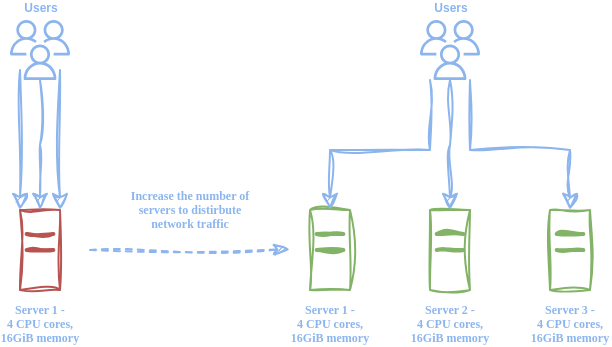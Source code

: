 <mxfile version="21.2.8" type="device" pages="2">
  <diagram name="Page-1" id="F6b45mlh2YlPmMmq8hf2">
    <mxGraphModel dx="494" dy="290" grid="1" gridSize="10" guides="1" tooltips="1" connect="1" arrows="1" fold="1" page="1" pageScale="1" pageWidth="850" pageHeight="1100" math="0" shadow="0">
      <root>
        <mxCell id="0" />
        <mxCell id="1" parent="0" />
        <mxCell id="6wNqSqXfvCQ5wzyr89gR-1" value="Server 1 -&#xa;4 CPU cores,&#xa;16GiB memory" style="group;strokeColor=#b85450;fontSize=6;labelPosition=center;verticalLabelPosition=bottom;align=center;verticalAlign=top;fontFamily=Verdana;sketch=1;curveFitting=1;jiggle=2;fillColor=none;fontStyle=1;fontColor=#8CB5EE;" parent="1" vertex="1" connectable="0">
          <mxGeometry x="85" y="180" width="20" height="40" as="geometry" />
        </mxCell>
        <mxCell id="6wNqSqXfvCQ5wzyr89gR-3" value="" style="line;strokeWidth=2;html=1;sketch=1;curveFitting=1;jiggle=2;strokeColor=#b85450;fillColor=#f8cecc;fontSize=6;fontStyle=1;fontColor=#8CB5EE;" parent="6wNqSqXfvCQ5wzyr89gR-1" vertex="1">
          <mxGeometry x="3.333" y="8" width="13.333" height="8" as="geometry" />
        </mxCell>
        <mxCell id="6wNqSqXfvCQ5wzyr89gR-4" value="" style="line;strokeWidth=2;html=1;sketch=1;curveFitting=1;jiggle=2;strokeColor=#b85450;fillColor=#f8cecc;fontSize=6;fontStyle=1;fontColor=#8CB5EE;" parent="6wNqSqXfvCQ5wzyr89gR-1" vertex="1">
          <mxGeometry x="3.333" y="16" width="13.333" height="8" as="geometry" />
        </mxCell>
        <mxCell id="6wNqSqXfvCQ5wzyr89gR-48" value="Server 2 -&#xa;4 CPU cores,&#xa;16GiB memory" style="group;strokeColor=#82b366;fontSize=6;labelPosition=center;verticalLabelPosition=bottom;align=center;verticalAlign=top;fontFamily=Verdana;sketch=1;curveFitting=1;jiggle=2;fillColor=none;fontStyle=1;fontColor=#8CB5EE;" parent="1" vertex="1" connectable="0">
          <mxGeometry x="290" y="180" width="20" height="40" as="geometry" />
        </mxCell>
        <mxCell id="6wNqSqXfvCQ5wzyr89gR-49" value="" style="line;strokeWidth=2;html=1;sketch=1;curveFitting=1;jiggle=2;strokeColor=#82b366;fillColor=#d5e8d4;fontSize=6;fontStyle=1;fontColor=#8CB5EE;" parent="6wNqSqXfvCQ5wzyr89gR-48" vertex="1">
          <mxGeometry x="3.333" y="8" width="13.333" height="8" as="geometry" />
        </mxCell>
        <mxCell id="6wNqSqXfvCQ5wzyr89gR-50" value="" style="line;strokeWidth=2;html=1;sketch=1;curveFitting=1;jiggle=2;strokeColor=#82b366;fillColor=#d5e8d4;fontSize=6;fontStyle=1;fontColor=#8CB5EE;" parent="6wNqSqXfvCQ5wzyr89gR-48" vertex="1">
          <mxGeometry x="3.333" y="16" width="13.333" height="8" as="geometry" />
        </mxCell>
        <mxCell id="6wNqSqXfvCQ5wzyr89gR-51" value="Server 1 -&#xa;4 CPU cores,&#xa;16GiB memory" style="group;strokeColor=#82b366;fontSize=6;labelPosition=center;verticalLabelPosition=bottom;align=center;verticalAlign=top;fontFamily=Verdana;sketch=1;curveFitting=1;jiggle=2;fillColor=none;fontStyle=1;fontColor=#8CB5EE;" parent="1" vertex="1" connectable="0">
          <mxGeometry x="230" y="180" width="20" height="40" as="geometry" />
        </mxCell>
        <mxCell id="6wNqSqXfvCQ5wzyr89gR-52" value="" style="line;strokeWidth=2;html=1;sketch=1;curveFitting=1;jiggle=2;strokeColor=#82b366;fillColor=#d5e8d4;fontSize=6;fontStyle=1;fontColor=#8CB5EE;" parent="6wNqSqXfvCQ5wzyr89gR-51" vertex="1">
          <mxGeometry x="3.333" y="8" width="13.333" height="8" as="geometry" />
        </mxCell>
        <mxCell id="6wNqSqXfvCQ5wzyr89gR-53" value="" style="line;strokeWidth=2;html=1;sketch=1;curveFitting=1;jiggle=2;strokeColor=#82b366;fillColor=#d5e8d4;fontSize=6;fontStyle=1;fontColor=#8CB5EE;" parent="6wNqSqXfvCQ5wzyr89gR-51" vertex="1">
          <mxGeometry x="3.333" y="16" width="13.333" height="8" as="geometry" />
        </mxCell>
        <mxCell id="6wNqSqXfvCQ5wzyr89gR-54" value="Server 3 -&#xa;4 CPU cores,&#xa;16GiB memory" style="group;strokeColor=#82b366;fontSize=6;labelPosition=center;verticalLabelPosition=bottom;align=center;verticalAlign=top;fontFamily=Verdana;sketch=1;curveFitting=1;jiggle=2;fillColor=none;fontStyle=1;fontColor=#8CB5EE;" parent="1" vertex="1" connectable="0">
          <mxGeometry x="350" y="180" width="20" height="40" as="geometry" />
        </mxCell>
        <mxCell id="6wNqSqXfvCQ5wzyr89gR-55" value="" style="line;strokeWidth=2;html=1;sketch=1;curveFitting=1;jiggle=2;strokeColor=#82b366;fillColor=#d5e8d4;fontSize=6;fontStyle=1;fontColor=#8CB5EE;" parent="6wNqSqXfvCQ5wzyr89gR-54" vertex="1">
          <mxGeometry x="3.333" y="8" width="13.333" height="8" as="geometry" />
        </mxCell>
        <mxCell id="6wNqSqXfvCQ5wzyr89gR-56" value="" style="line;strokeWidth=2;html=1;sketch=1;curveFitting=1;jiggle=2;strokeColor=#82b366;fillColor=#d5e8d4;fontSize=6;fontStyle=1;fontColor=#8CB5EE;" parent="6wNqSqXfvCQ5wzyr89gR-54" vertex="1">
          <mxGeometry x="3.333" y="16" width="13.333" height="8" as="geometry" />
        </mxCell>
        <mxCell id="6wNqSqXfvCQ5wzyr89gR-61" value="" style="edgeStyle=none;orthogonalLoop=1;jettySize=auto;html=1;rounded=1;sketch=1;curveFitting=1;jiggle=2;strokeColor=#8CB5EE;endArrow=classicThin;endFill=1;fontColor=#8CB5EE;fontSize=6;fontStyle=1;dashed=1;" parent="1" edge="1">
          <mxGeometry width="100" relative="1" as="geometry">
            <mxPoint x="120" y="200" as="sourcePoint" />
            <mxPoint x="220" y="199.71" as="targetPoint" />
            <Array as="points" />
          </mxGeometry>
        </mxCell>
        <mxCell id="AsDdCNnKRZNUmmkMPWEp-7" style="edgeStyle=orthogonalEdgeStyle;rounded=0;orthogonalLoop=1;jettySize=auto;html=1;sketch=1;curveFitting=1;jiggle=2;strokeColor=#8CB5EE;" parent="1" source="AsDdCNnKRZNUmmkMPWEp-6" edge="1">
          <mxGeometry relative="1" as="geometry">
            <mxPoint x="95" y="180" as="targetPoint" />
          </mxGeometry>
        </mxCell>
        <mxCell id="AsDdCNnKRZNUmmkMPWEp-6" value="&lt;b style=&quot;font-size: 6px;&quot;&gt;Users&lt;/b&gt;" style="sketch=0;outlineConnect=0;fontColor=#8CB5EE;gradientColor=none;fillColor=#8CB5EE;strokeColor=none;dashed=0;verticalLabelPosition=top;verticalAlign=bottom;align=center;html=1;fontSize=6;fontStyle=0;aspect=fixed;pointerEvents=1;shape=mxgraph.aws4.users;labelPosition=center;" parent="1" vertex="1">
          <mxGeometry x="80" y="85" width="30" height="30" as="geometry" />
        </mxCell>
        <mxCell id="AsDdCNnKRZNUmmkMPWEp-9" style="edgeStyle=orthogonalEdgeStyle;rounded=0;orthogonalLoop=1;jettySize=auto;html=1;strokeColor=#8CB5EE;sketch=1;curveFitting=1;jiggle=2;" parent="1" source="AsDdCNnKRZNUmmkMPWEp-8" edge="1">
          <mxGeometry relative="1" as="geometry">
            <mxPoint x="300" y="180" as="targetPoint" />
          </mxGeometry>
        </mxCell>
        <mxCell id="AsDdCNnKRZNUmmkMPWEp-10" style="edgeStyle=orthogonalEdgeStyle;rounded=0;orthogonalLoop=1;jettySize=auto;html=1;strokeColor=#8CB5EE;sketch=1;curveFitting=1;jiggle=2;" parent="1" source="AsDdCNnKRZNUmmkMPWEp-8" edge="1">
          <mxGeometry relative="1" as="geometry">
            <mxPoint x="240" y="180" as="targetPoint" />
            <Array as="points">
              <mxPoint x="290" y="150" />
              <mxPoint x="240" y="150" />
            </Array>
            <mxPoint x="290" y="130" as="sourcePoint" />
          </mxGeometry>
        </mxCell>
        <mxCell id="AsDdCNnKRZNUmmkMPWEp-11" style="edgeStyle=orthogonalEdgeStyle;rounded=0;orthogonalLoop=1;jettySize=auto;html=1;strokeColor=#8CB5EE;sketch=1;curveFitting=1;jiggle=2;" parent="1" source="AsDdCNnKRZNUmmkMPWEp-8" edge="1">
          <mxGeometry relative="1" as="geometry">
            <mxPoint x="360" y="180" as="targetPoint" />
            <Array as="points">
              <mxPoint x="310" y="150" />
              <mxPoint x="360" y="150" />
            </Array>
          </mxGeometry>
        </mxCell>
        <mxCell id="AsDdCNnKRZNUmmkMPWEp-8" value="&lt;b style=&quot;font-size: 6px;&quot;&gt;Users&lt;/b&gt;" style="sketch=0;outlineConnect=0;fontColor=#8CB5EE;gradientColor=none;fillColor=#8CB5EE;strokeColor=none;dashed=0;verticalLabelPosition=top;verticalAlign=bottom;align=center;html=1;fontSize=6;fontStyle=0;aspect=fixed;pointerEvents=1;shape=mxgraph.aws4.users;labelPosition=center;" parent="1" vertex="1">
          <mxGeometry x="285" y="85" width="30" height="30" as="geometry" />
        </mxCell>
        <mxCell id="AsDdCNnKRZNUmmkMPWEp-12" value="Increase the number of &#xa;servers to distirbute&#xa;network traffic" style="text;align=center;verticalAlign=middle;resizable=0;points=[];autosize=1;strokeColor=none;fillColor=none;fontColor=#8CB5EE;fontSize=6;fontStyle=1;fontFamily=Verdana;" parent="1" vertex="1">
          <mxGeometry x="120" y="160" width="100" height="40" as="geometry" />
        </mxCell>
        <mxCell id="AsDdCNnKRZNUmmkMPWEp-14" style="edgeStyle=orthogonalEdgeStyle;rounded=0;orthogonalLoop=1;jettySize=auto;html=1;sketch=1;curveFitting=1;jiggle=2;strokeColor=#8CB5EE;" parent="1" edge="1">
          <mxGeometry relative="1" as="geometry">
            <mxPoint x="85" y="180" as="targetPoint" />
            <mxPoint x="85" y="110" as="sourcePoint" />
          </mxGeometry>
        </mxCell>
        <mxCell id="AsDdCNnKRZNUmmkMPWEp-15" style="edgeStyle=orthogonalEdgeStyle;rounded=0;orthogonalLoop=1;jettySize=auto;html=1;sketch=1;curveFitting=1;jiggle=2;strokeColor=#8CB5EE;" parent="1" edge="1">
          <mxGeometry relative="1" as="geometry">
            <mxPoint x="105" y="180" as="targetPoint" />
            <mxPoint x="105" y="110" as="sourcePoint" />
          </mxGeometry>
        </mxCell>
      </root>
    </mxGraphModel>
  </diagram>
  <diagram id="sQgWy0Glizr-BnA-MxLu" name="Page-2">
    <mxGraphModel dx="496" dy="291" grid="1" gridSize="10" guides="1" tooltips="1" connect="1" arrows="1" fold="1" page="1" pageScale="1" pageWidth="850" pageHeight="1100" math="0" shadow="0">
      <root>
        <mxCell id="0" />
        <mxCell id="1" parent="0" />
        <mxCell id="fL7lZTnlTA15-pzCUfqG-1" value="Server 1 - &#xa;4 CPU cores,&#xa;16GiB memory" style="group;strokeColor=#b85450;fontSize=7;labelPosition=center;verticalLabelPosition=bottom;align=center;verticalAlign=top;fontFamily=Verdana;sketch=1;curveFitting=1;jiggle=2;fillColor=none;fontStyle=1;fontColor=#8CB5EE;" parent="1" vertex="1" connectable="0">
          <mxGeometry x="100" y="300" width="20" height="40" as="geometry" />
        </mxCell>
        <mxCell id="fL7lZTnlTA15-pzCUfqG-2" value="" style="line;strokeWidth=2;html=1;sketch=1;curveFitting=1;jiggle=2;strokeColor=#b85450;fillColor=#f8cecc;fontStyle=1" parent="fL7lZTnlTA15-pzCUfqG-1" vertex="1">
          <mxGeometry x="3.333" y="8" width="13.333" height="8" as="geometry" />
        </mxCell>
        <mxCell id="fL7lZTnlTA15-pzCUfqG-3" value="" style="line;strokeWidth=2;html=1;sketch=1;curveFitting=1;jiggle=2;strokeColor=#b85450;fillColor=none;fontStyle=1" parent="fL7lZTnlTA15-pzCUfqG-1" vertex="1">
          <mxGeometry x="3.333" y="16" width="13.333" height="8" as="geometry" />
        </mxCell>
        <mxCell id="fL7lZTnlTA15-pzCUfqG-4" value="Server 1 - &#xa;8 CPU cores,&#xa;32GB memory" style="group;strokeColor=#82b366;fontSize=7;labelPosition=center;verticalLabelPosition=bottom;align=center;verticalAlign=top;fontFamily=Verdana;sketch=1;curveFitting=1;jiggle=2;fillColor=none;fontStyle=1;fontColor=#8CB5EE;" parent="1" vertex="1" connectable="0">
          <mxGeometry x="240" y="280" width="30" height="60" as="geometry" />
        </mxCell>
        <mxCell id="fL7lZTnlTA15-pzCUfqG-5" value="" style="line;strokeWidth=2;html=1;sketch=1;curveFitting=1;jiggle=2;strokeColor=#82b366;fillColor=#d5e8d4;fontStyle=1" parent="fL7lZTnlTA15-pzCUfqG-4" vertex="1">
          <mxGeometry x="5" y="12" width="20" height="12" as="geometry" />
        </mxCell>
        <mxCell id="fL7lZTnlTA15-pzCUfqG-6" value="" style="line;strokeWidth=2;html=1;sketch=1;curveFitting=1;jiggle=2;strokeColor=#82b366;fillColor=#d5e8d4;fontStyle=1" parent="fL7lZTnlTA15-pzCUfqG-4" vertex="1">
          <mxGeometry x="5" y="24" width="20" height="12" as="geometry" />
        </mxCell>
        <mxCell id="fL7lZTnlTA15-pzCUfqG-7" value="" style="edgeStyle=none;orthogonalLoop=1;jettySize=auto;html=1;rounded=0;sketch=1;curveFitting=1;jiggle=2;strokeColor=#8CB5EE;endArrow=classicThin;endFill=1;fontColor=#8CB5EE;fontStyle=1;dashed=1;" parent="1" edge="1">
          <mxGeometry width="100" relative="1" as="geometry">
            <mxPoint x="130" y="320" as="sourcePoint" />
            <mxPoint x="230" y="320" as="targetPoint" />
            <Array as="points" />
          </mxGeometry>
        </mxCell>
        <mxCell id="PG-_tTAaqSgrECH8_LJu-1" style="edgeStyle=orthogonalEdgeStyle;rounded=0;orthogonalLoop=1;jettySize=auto;html=1;sketch=1;curveFitting=1;jiggle=2;strokeColor=#8CB5EE;" edge="1" parent="1" source="PG-_tTAaqSgrECH8_LJu-2">
          <mxGeometry relative="1" as="geometry">
            <mxPoint x="110" y="300" as="targetPoint" />
          </mxGeometry>
        </mxCell>
        <mxCell id="PG-_tTAaqSgrECH8_LJu-2" value="&lt;b style=&quot;font-size: 6px;&quot;&gt;Users&lt;/b&gt;" style="sketch=0;outlineConnect=0;fontColor=#8CB5EE;gradientColor=none;fillColor=#8CB5EE;strokeColor=none;dashed=0;verticalLabelPosition=top;verticalAlign=bottom;align=center;html=1;fontSize=6;fontStyle=0;aspect=fixed;pointerEvents=1;shape=mxgraph.aws4.users;labelPosition=center;" vertex="1" parent="1">
          <mxGeometry x="95" y="205" width="30" height="30" as="geometry" />
        </mxCell>
        <mxCell id="PG-_tTAaqSgrECH8_LJu-3" style="edgeStyle=orthogonalEdgeStyle;rounded=0;orthogonalLoop=1;jettySize=auto;html=1;sketch=1;curveFitting=1;jiggle=2;strokeColor=#8CB5EE;" edge="1" parent="1">
          <mxGeometry relative="1" as="geometry">
            <mxPoint x="100" y="300" as="targetPoint" />
            <mxPoint x="100" y="230" as="sourcePoint" />
          </mxGeometry>
        </mxCell>
        <mxCell id="PG-_tTAaqSgrECH8_LJu-4" style="edgeStyle=orthogonalEdgeStyle;rounded=0;orthogonalLoop=1;jettySize=auto;html=1;sketch=1;curveFitting=1;jiggle=2;strokeColor=#8CB5EE;" edge="1" parent="1">
          <mxGeometry relative="1" as="geometry">
            <mxPoint x="120" y="300" as="targetPoint" />
            <mxPoint x="120" y="230" as="sourcePoint" />
          </mxGeometry>
        </mxCell>
        <mxCell id="PG-_tTAaqSgrECH8_LJu-9" style="edgeStyle=orthogonalEdgeStyle;rounded=0;orthogonalLoop=1;jettySize=auto;html=1;sketch=1;curveFitting=1;jiggle=2;strokeColor=#8CB5EE;" edge="1" parent="1" source="PG-_tTAaqSgrECH8_LJu-10">
          <mxGeometry relative="1" as="geometry">
            <mxPoint x="255" y="280" as="targetPoint" />
          </mxGeometry>
        </mxCell>
        <mxCell id="PG-_tTAaqSgrECH8_LJu-10" value="&lt;b style=&quot;font-size: 6px;&quot;&gt;Users&lt;/b&gt;" style="sketch=0;outlineConnect=0;fontColor=#8CB5EE;gradientColor=none;fillColor=#8CB5EE;strokeColor=none;dashed=0;verticalLabelPosition=top;verticalAlign=bottom;align=center;html=1;fontSize=6;fontStyle=0;aspect=fixed;pointerEvents=1;shape=mxgraph.aws4.users;labelPosition=center;" vertex="1" parent="1">
          <mxGeometry x="240" y="205" width="30" height="30" as="geometry" />
        </mxCell>
        <mxCell id="PG-_tTAaqSgrECH8_LJu-11" style="edgeStyle=orthogonalEdgeStyle;rounded=0;orthogonalLoop=1;jettySize=auto;html=1;sketch=1;curveFitting=1;jiggle=2;strokeColor=#8CB5EE;" edge="1" parent="1">
          <mxGeometry relative="1" as="geometry">
            <mxPoint x="245" y="280" as="targetPoint" />
            <mxPoint x="245" y="230" as="sourcePoint" />
          </mxGeometry>
        </mxCell>
        <mxCell id="PG-_tTAaqSgrECH8_LJu-12" style="edgeStyle=orthogonalEdgeStyle;rounded=0;orthogonalLoop=1;jettySize=auto;html=1;sketch=1;curveFitting=1;jiggle=2;strokeColor=#8CB5EE;" edge="1" parent="1">
          <mxGeometry relative="1" as="geometry">
            <mxPoint x="265" y="280" as="targetPoint" />
            <mxPoint x="265" y="230" as="sourcePoint" />
          </mxGeometry>
        </mxCell>
        <mxCell id="XbXH-Iv01xMm2d-SM-cE-1" value="Change the underlying&#xa;hardware to handle&#xa;increase in traffic" style="text;align=center;verticalAlign=middle;resizable=0;points=[];autosize=1;strokeColor=none;fillColor=none;fontColor=#8CB5EE;fontSize=6;fontStyle=1;fontFamily=Verdana;" vertex="1" parent="1">
          <mxGeometry x="130" y="280" width="100" height="40" as="geometry" />
        </mxCell>
      </root>
    </mxGraphModel>
  </diagram>
</mxfile>
